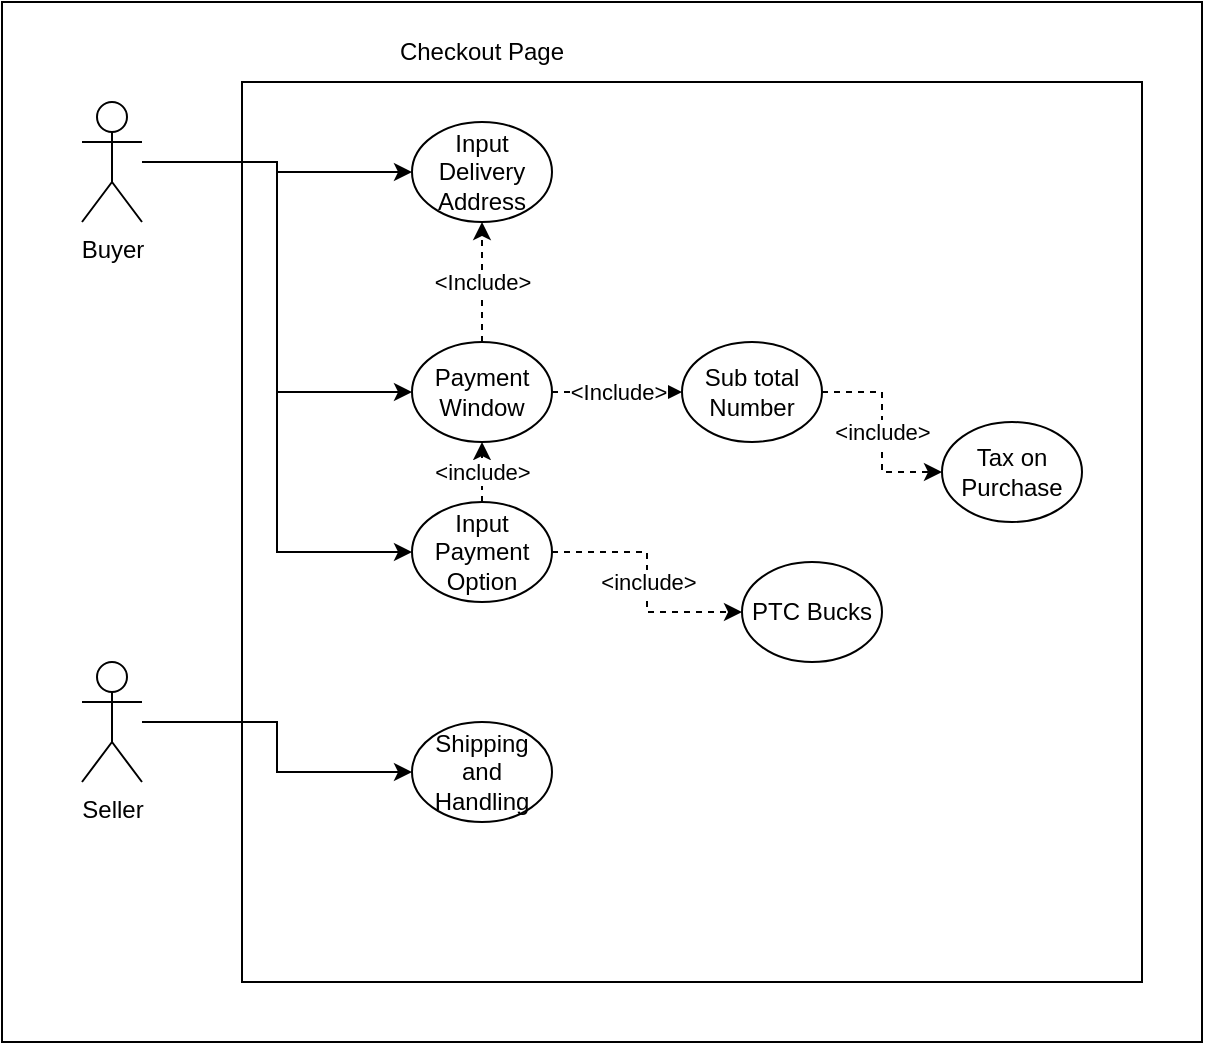 <mxfile version="28.2.4">
  <diagram name="Page-1" id="s6f1zHLKccMoSr4DkpOq">
    <mxGraphModel dx="847" dy="510" grid="1" gridSize="10" guides="1" tooltips="1" connect="1" arrows="1" fold="1" page="1" pageScale="1" pageWidth="850" pageHeight="1100" math="0" shadow="0">
      <root>
        <mxCell id="0" />
        <mxCell id="1" parent="0" />
        <mxCell id="GZwWHdLZTNrhqzQZq5Iw-1" value="" style="rounded=0;whiteSpace=wrap;html=1;" vertex="1" parent="1">
          <mxGeometry x="160" y="80" width="600" height="520" as="geometry" />
        </mxCell>
        <mxCell id="02r2m3rTnrXzWK7tn3Ex-2" value="" style="rounded=0;whiteSpace=wrap;html=1;" parent="1" vertex="1">
          <mxGeometry x="280" y="120" width="450" height="450" as="geometry" />
        </mxCell>
        <mxCell id="02r2m3rTnrXzWK7tn3Ex-15" style="edgeStyle=orthogonalEdgeStyle;rounded=0;orthogonalLoop=1;jettySize=auto;html=1;entryX=0;entryY=0.5;entryDx=0;entryDy=0;" parent="1" source="02r2m3rTnrXzWK7tn3Ex-1" target="02r2m3rTnrXzWK7tn3Ex-9" edge="1">
          <mxGeometry relative="1" as="geometry" />
        </mxCell>
        <mxCell id="02r2m3rTnrXzWK7tn3Ex-16" style="edgeStyle=orthogonalEdgeStyle;rounded=0;orthogonalLoop=1;jettySize=auto;html=1;entryX=0;entryY=0.5;entryDx=0;entryDy=0;" parent="1" source="02r2m3rTnrXzWK7tn3Ex-1" target="02r2m3rTnrXzWK7tn3Ex-7" edge="1">
          <mxGeometry relative="1" as="geometry" />
        </mxCell>
        <mxCell id="02r2m3rTnrXzWK7tn3Ex-20" style="edgeStyle=orthogonalEdgeStyle;rounded=0;orthogonalLoop=1;jettySize=auto;html=1;entryX=0;entryY=0.5;entryDx=0;entryDy=0;" parent="1" source="02r2m3rTnrXzWK7tn3Ex-1" target="02r2m3rTnrXzWK7tn3Ex-8" edge="1">
          <mxGeometry relative="1" as="geometry" />
        </mxCell>
        <mxCell id="02r2m3rTnrXzWK7tn3Ex-1" value="Buyer" style="shape=umlActor;verticalLabelPosition=bottom;verticalAlign=top;html=1;outlineConnect=0;" parent="1" vertex="1">
          <mxGeometry x="200" y="130" width="30" height="60" as="geometry" />
        </mxCell>
        <mxCell id="02r2m3rTnrXzWK7tn3Ex-3" value="Checkout Page" style="text;html=1;align=center;verticalAlign=middle;whiteSpace=wrap;rounded=0;" parent="1" vertex="1">
          <mxGeometry x="345" y="90" width="110" height="30" as="geometry" />
        </mxCell>
        <mxCell id="02r2m3rTnrXzWK7tn3Ex-4" value="PTC Bucks" style="ellipse;whiteSpace=wrap;html=1;" parent="1" vertex="1">
          <mxGeometry x="530" y="360" width="70" height="50" as="geometry" />
        </mxCell>
        <mxCell id="02r2m3rTnrXzWK7tn3Ex-5" value="Tax on Purchase" style="ellipse;whiteSpace=wrap;html=1;" parent="1" vertex="1">
          <mxGeometry x="630" y="290" width="70" height="50" as="geometry" />
        </mxCell>
        <mxCell id="02r2m3rTnrXzWK7tn3Ex-14" value="&amp;lt;include&amp;gt;" style="edgeStyle=orthogonalEdgeStyle;rounded=0;orthogonalLoop=1;jettySize=auto;html=1;entryX=0;entryY=0.5;entryDx=0;entryDy=0;dashed=1;" parent="1" source="02r2m3rTnrXzWK7tn3Ex-6" target="02r2m3rTnrXzWK7tn3Ex-5" edge="1">
          <mxGeometry relative="1" as="geometry" />
        </mxCell>
        <mxCell id="02r2m3rTnrXzWK7tn3Ex-6" value="Sub total Number" style="ellipse;whiteSpace=wrap;html=1;" parent="1" vertex="1">
          <mxGeometry x="500" y="250" width="70" height="50" as="geometry" />
        </mxCell>
        <mxCell id="02r2m3rTnrXzWK7tn3Ex-17" value="&amp;lt;Include&amp;gt;" style="edgeStyle=orthogonalEdgeStyle;rounded=0;orthogonalLoop=1;jettySize=auto;html=1;entryX=0;entryY=0.5;entryDx=0;entryDy=0;dashed=1;" parent="1" source="02r2m3rTnrXzWK7tn3Ex-7" target="02r2m3rTnrXzWK7tn3Ex-6" edge="1">
          <mxGeometry relative="1" as="geometry" />
        </mxCell>
        <mxCell id="02r2m3rTnrXzWK7tn3Ex-18" value="&amp;lt;Include&amp;gt;" style="edgeStyle=orthogonalEdgeStyle;rounded=0;orthogonalLoop=1;jettySize=auto;html=1;entryX=0.5;entryY=1;entryDx=0;entryDy=0;dashed=1;" parent="1" source="02r2m3rTnrXzWK7tn3Ex-7" target="02r2m3rTnrXzWK7tn3Ex-9" edge="1">
          <mxGeometry relative="1" as="geometry">
            <Array as="points">
              <mxPoint x="400" y="190" />
            </Array>
          </mxGeometry>
        </mxCell>
        <mxCell id="02r2m3rTnrXzWK7tn3Ex-7" value="Payment Window" style="ellipse;whiteSpace=wrap;html=1;" parent="1" vertex="1">
          <mxGeometry x="365" y="250" width="70" height="50" as="geometry" />
        </mxCell>
        <mxCell id="02r2m3rTnrXzWK7tn3Ex-21" value="&amp;lt;include&amp;gt;" style="edgeStyle=orthogonalEdgeStyle;rounded=0;orthogonalLoop=1;jettySize=auto;html=1;dashed=1;" parent="1" source="02r2m3rTnrXzWK7tn3Ex-8" target="02r2m3rTnrXzWK7tn3Ex-7" edge="1">
          <mxGeometry relative="1" as="geometry" />
        </mxCell>
        <mxCell id="02r2m3rTnrXzWK7tn3Ex-22" value="&amp;lt;include&amp;gt;" style="edgeStyle=orthogonalEdgeStyle;rounded=0;orthogonalLoop=1;jettySize=auto;html=1;entryX=0;entryY=0.5;entryDx=0;entryDy=0;dashed=1;" parent="1" source="02r2m3rTnrXzWK7tn3Ex-8" target="02r2m3rTnrXzWK7tn3Ex-4" edge="1">
          <mxGeometry relative="1" as="geometry" />
        </mxCell>
        <mxCell id="02r2m3rTnrXzWK7tn3Ex-8" value="Input Payment Option" style="ellipse;whiteSpace=wrap;html=1;" parent="1" vertex="1">
          <mxGeometry x="365" y="330" width="70" height="50" as="geometry" />
        </mxCell>
        <mxCell id="02r2m3rTnrXzWK7tn3Ex-9" value="Input Delivery Address" style="ellipse;whiteSpace=wrap;html=1;" parent="1" vertex="1">
          <mxGeometry x="365" y="140" width="70" height="50" as="geometry" />
        </mxCell>
        <mxCell id="02r2m3rTnrXzWK7tn3Ex-10" value="Shipping and Handling" style="ellipse;whiteSpace=wrap;html=1;" parent="1" vertex="1">
          <mxGeometry x="365" y="440" width="70" height="50" as="geometry" />
        </mxCell>
        <mxCell id="02r2m3rTnrXzWK7tn3Ex-19" style="edgeStyle=orthogonalEdgeStyle;rounded=0;orthogonalLoop=1;jettySize=auto;html=1;entryX=0;entryY=0.5;entryDx=0;entryDy=0;" parent="1" source="02r2m3rTnrXzWK7tn3Ex-12" target="02r2m3rTnrXzWK7tn3Ex-10" edge="1">
          <mxGeometry relative="1" as="geometry" />
        </mxCell>
        <mxCell id="02r2m3rTnrXzWK7tn3Ex-12" value="Seller" style="shape=umlActor;verticalLabelPosition=bottom;verticalAlign=top;html=1;outlineConnect=0;" parent="1" vertex="1">
          <mxGeometry x="200" y="410" width="30" height="60" as="geometry" />
        </mxCell>
      </root>
    </mxGraphModel>
  </diagram>
</mxfile>
